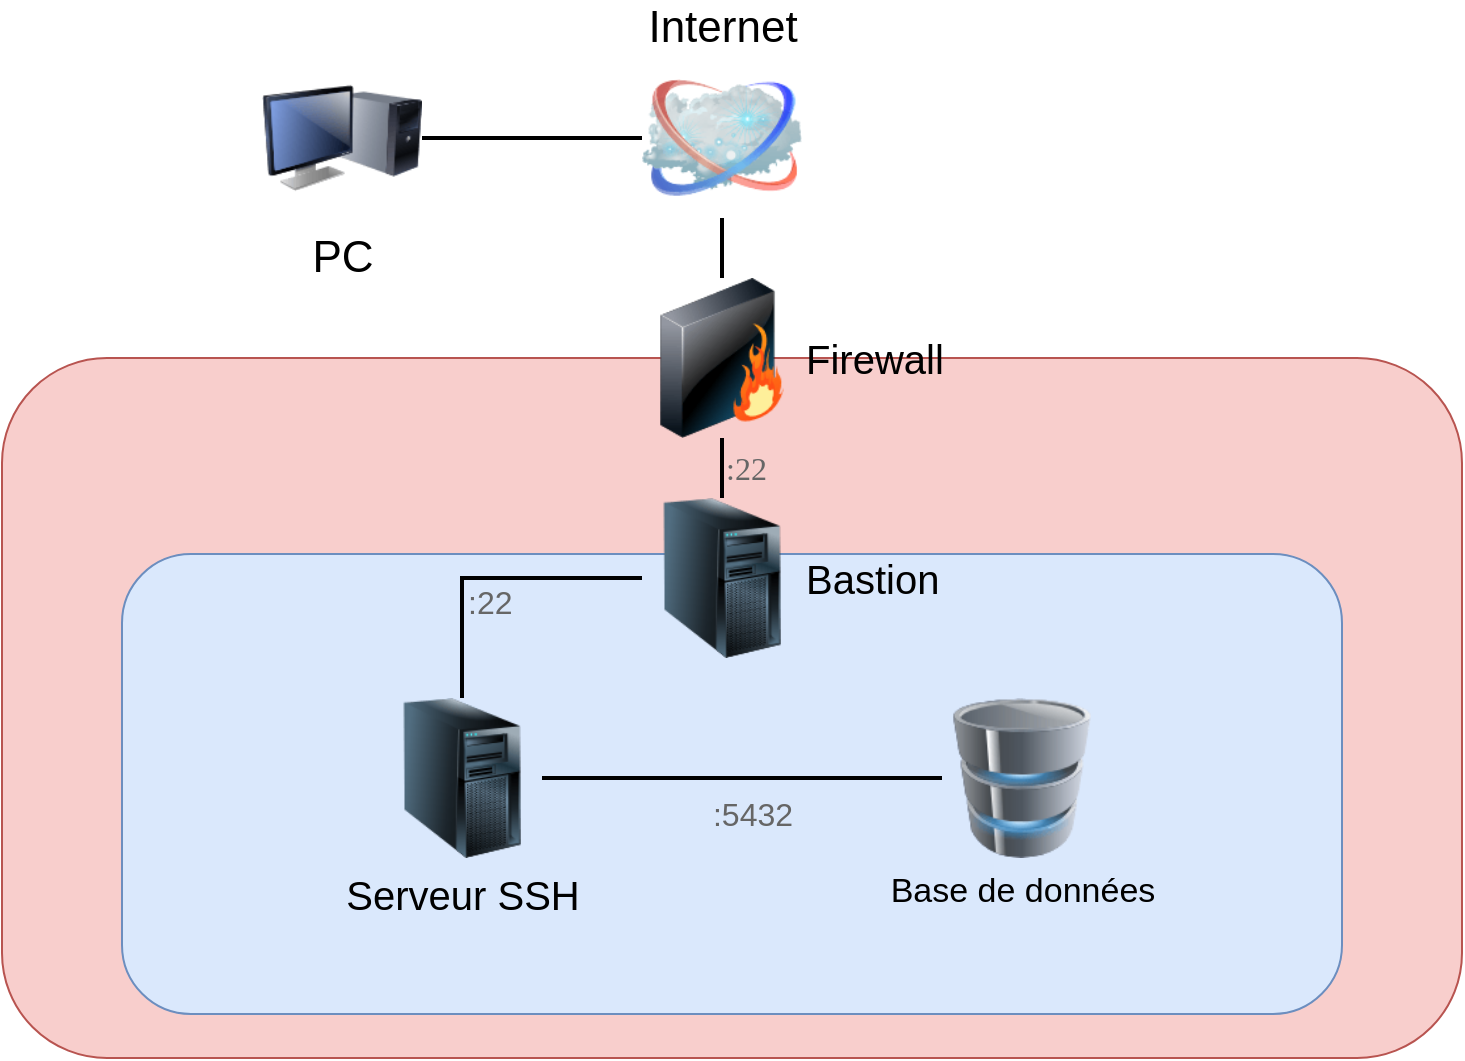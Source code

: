 <mxfile version="24.7.7">
  <diagram name="Page-1" id="55a83fd1-7818-8e21-69c5-c3457e3827bb">
    <mxGraphModel dx="1434" dy="718" grid="1" gridSize="10" guides="1" tooltips="1" connect="1" arrows="1" fold="1" page="1" pageScale="1" pageWidth="1100" pageHeight="850" background="none" math="0" shadow="0">
      <root>
        <mxCell id="0" />
        <mxCell id="1" parent="0" />
        <mxCell id="686jVZ-AQE9nJGtFo0Ue-3" value="" style="rounded=1;whiteSpace=wrap;html=1;fillColor=#f8cecc;strokeColor=#b85450;" vertex="1" parent="1">
          <mxGeometry x="150" y="290" width="730" height="350" as="geometry" />
        </mxCell>
        <mxCell id="686jVZ-AQE9nJGtFo0Ue-4" value="" style="rounded=1;whiteSpace=wrap;html=1;fillColor=#dae8fc;strokeColor=#6c8ebf;" vertex="1" parent="1">
          <mxGeometry x="210" y="388" width="610" height="230" as="geometry" />
        </mxCell>
        <mxCell id="69ecfefc5c41e42c-18" value=":22" style="edgeStyle=none;rounded=0;html=1;labelBackgroundColor=none;endArrow=none;strokeWidth=2;fontFamily=Verdana;fontSize=16;align=left;fontColor=#666666;" parent="1" source="686jVZ-AQE9nJGtFo0Ue-5" target="69ecfefc5c41e42c-3" edge="1">
          <mxGeometry relative="1" as="geometry">
            <mxPoint x="510" y="465" as="sourcePoint" />
          </mxGeometry>
        </mxCell>
        <mxCell id="69ecfefc5c41e42c-2" value="Internet" style="image;html=1;labelBackgroundColor=#ffffff;image=img/lib/clip_art/networking/Cloud_128x128.png;rounded=1;shadow=0;comic=0;strokeWidth=2;fontSize=22;labelPosition=center;verticalLabelPosition=top;align=center;verticalAlign=bottom;" parent="1" vertex="1">
          <mxGeometry x="470" y="140" width="80" height="80" as="geometry" />
        </mxCell>
        <mxCell id="69ecfefc5c41e42c-19" style="edgeStyle=none;rounded=0;html=1;labelBackgroundColor=none;endArrow=none;strokeWidth=2;fontFamily=Verdana;fontSize=22" parent="1" source="69ecfefc5c41e42c-3" target="69ecfefc5c41e42c-2" edge="1">
          <mxGeometry relative="1" as="geometry" />
        </mxCell>
        <mxCell id="69ecfefc5c41e42c-3" value="Firewall" style="image;html=1;labelBackgroundColor=none;image=img/lib/clip_art/networking/Firewall_128x128.png;rounded=1;shadow=0;comic=0;strokeWidth=2;fontSize=20;labelPosition=right;verticalLabelPosition=middle;align=left;verticalAlign=middle;" parent="1" vertex="1">
          <mxGeometry x="470" y="250" width="80" height="80" as="geometry" />
        </mxCell>
        <mxCell id="69ecfefc5c41e42c-5" value="PC" style="image;html=1;labelBackgroundColor=#ffffff;image=img/lib/clip_art/computers/Monitor_Tower_128x128.png;rounded=1;shadow=0;comic=0;strokeWidth=2;fontSize=22" parent="1" vertex="1">
          <mxGeometry x="280" y="140" width="80" height="80" as="geometry" />
        </mxCell>
        <mxCell id="686jVZ-AQE9nJGtFo0Ue-1" value="Base de données" style="image;html=1;image=img/lib/clip_art/computers/Database_128x128.png;labelBackgroundColor=none;fontSize=17;" vertex="1" parent="1">
          <mxGeometry x="620" y="460" width="80" height="80" as="geometry" />
        </mxCell>
        <mxCell id="686jVZ-AQE9nJGtFo0Ue-2" value="Serveur SSH" style="image;html=1;image=img/lib/clip_art/computers/Server_Tower_128x128.png;labelBackgroundColor=none;fontSize=20;" vertex="1" parent="1">
          <mxGeometry x="340" y="460" width="80" height="80" as="geometry" />
        </mxCell>
        <mxCell id="686jVZ-AQE9nJGtFo0Ue-6" value="" style="edgeStyle=none;rounded=0;html=1;labelBackgroundColor=none;endArrow=none;strokeWidth=2;fontFamily=Verdana;fontSize=22;exitX=0.5;exitY=0;exitDx=0;exitDy=0;" edge="1" parent="1" source="686jVZ-AQE9nJGtFo0Ue-2" target="686jVZ-AQE9nJGtFo0Ue-5">
          <mxGeometry relative="1" as="geometry">
            <mxPoint x="510" y="465" as="sourcePoint" />
            <mxPoint x="510" y="330" as="targetPoint" />
            <Array as="points">
              <mxPoint x="380" y="400" />
            </Array>
          </mxGeometry>
        </mxCell>
        <mxCell id="686jVZ-AQE9nJGtFo0Ue-9" value=":22" style="edgeLabel;html=1;align=left;verticalAlign=middle;resizable=0;points=[];fontSize=16;labelBackgroundColor=none;fontColor=#666666;" vertex="1" connectable="0" parent="686jVZ-AQE9nJGtFo0Ue-6">
          <mxGeometry x="-0.36" y="-1" relative="1" as="geometry">
            <mxPoint as="offset" />
          </mxGeometry>
        </mxCell>
        <mxCell id="686jVZ-AQE9nJGtFo0Ue-5" value="Bastion" style="image;html=1;image=img/lib/clip_art/computers/Server_Tower_128x128.png;labelBackgroundColor=none;labelPosition=right;verticalLabelPosition=middle;align=left;verticalAlign=middle;fontSize=20;" vertex="1" parent="1">
          <mxGeometry x="470" y="360" width="80" height="80" as="geometry" />
        </mxCell>
        <mxCell id="686jVZ-AQE9nJGtFo0Ue-7" style="edgeStyle=none;rounded=0;html=1;labelBackgroundColor=none;endArrow=none;strokeWidth=2;fontFamily=Verdana;fontSize=22;entryX=1;entryY=0.5;entryDx=0;entryDy=0;exitX=0;exitY=0.5;exitDx=0;exitDy=0;" edge="1" parent="1" source="69ecfefc5c41e42c-2" target="69ecfefc5c41e42c-5">
          <mxGeometry relative="1" as="geometry">
            <mxPoint x="520" y="260" as="sourcePoint" />
            <mxPoint x="520" y="230" as="targetPoint" />
          </mxGeometry>
        </mxCell>
        <mxCell id="686jVZ-AQE9nJGtFo0Ue-8" style="edgeStyle=none;rounded=0;html=1;labelBackgroundColor=none;endArrow=none;strokeWidth=2;fontFamily=Verdana;fontSize=22;entryX=0;entryY=0.5;entryDx=0;entryDy=0;" edge="1" parent="1" source="686jVZ-AQE9nJGtFo0Ue-2" target="686jVZ-AQE9nJGtFo0Ue-1">
          <mxGeometry relative="1" as="geometry">
            <mxPoint x="530" y="270" as="sourcePoint" />
            <mxPoint x="530" y="240" as="targetPoint" />
          </mxGeometry>
        </mxCell>
        <mxCell id="686jVZ-AQE9nJGtFo0Ue-10" value=":5432" style="edgeLabel;html=1;align=center;verticalAlign=top;resizable=0;points=[];labelBackgroundColor=none;fontColor=#666666;fontSize=16;" vertex="1" connectable="0" parent="686jVZ-AQE9nJGtFo0Ue-8">
          <mxGeometry x="0.05" y="-2" relative="1" as="geometry">
            <mxPoint as="offset" />
          </mxGeometry>
        </mxCell>
      </root>
    </mxGraphModel>
  </diagram>
</mxfile>
